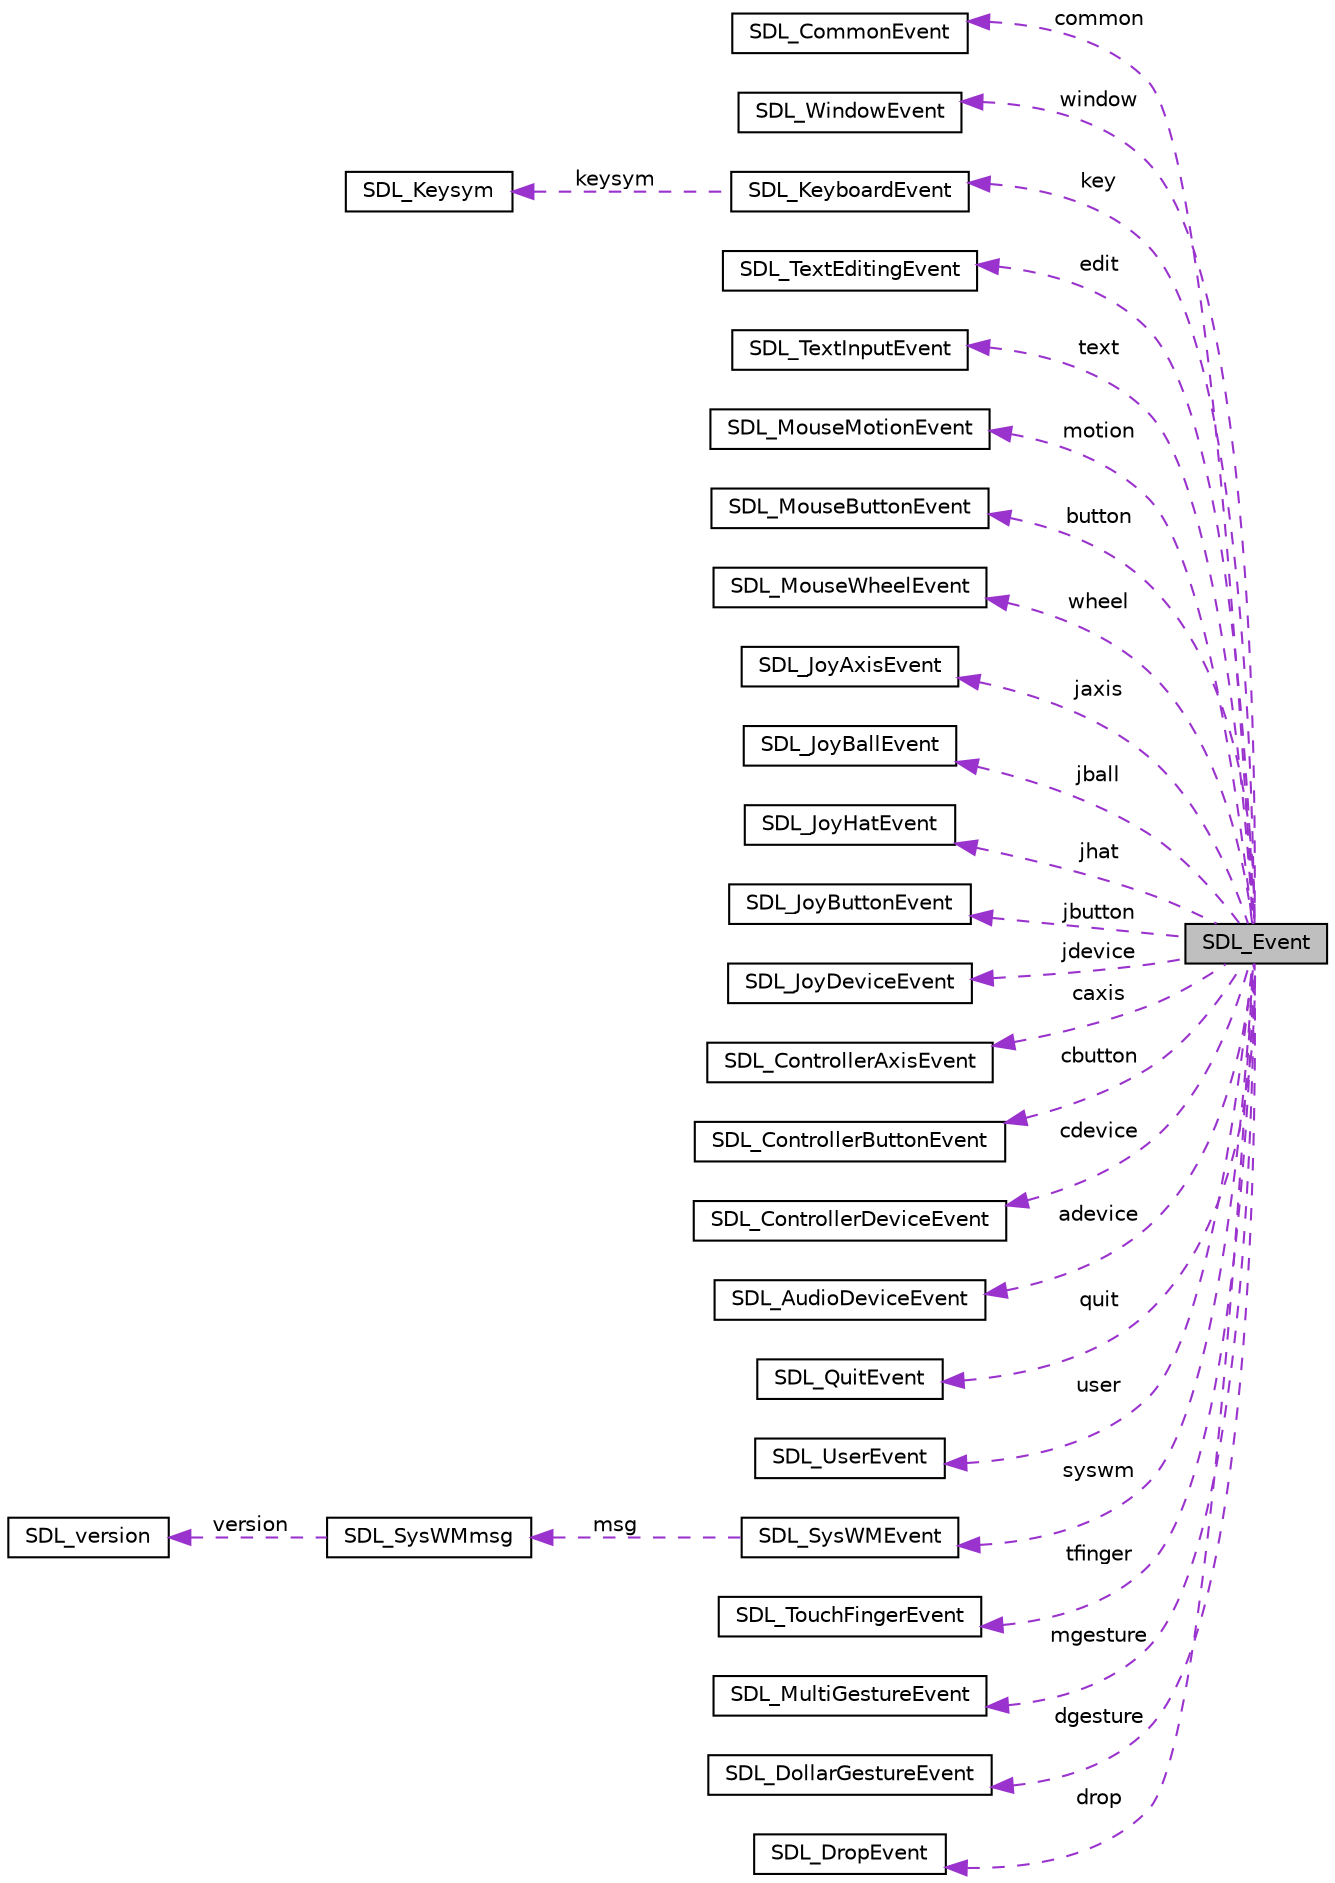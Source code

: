 digraph "SDL_Event"
{
 // LATEX_PDF_SIZE
  edge [fontname="Helvetica",fontsize="10",labelfontname="Helvetica",labelfontsize="10"];
  node [fontname="Helvetica",fontsize="10",shape=record];
  rankdir="LR";
  Node1 [label="SDL_Event",height=0.2,width=0.4,color="black", fillcolor="grey75", style="filled", fontcolor="black",tooltip="General event structure."];
  Node2 -> Node1 [dir="back",color="darkorchid3",fontsize="10",style="dashed",label=" common" ,fontname="Helvetica"];
  Node2 [label="SDL_CommonEvent",height=0.2,width=0.4,color="black", fillcolor="white", style="filled",URL="$structSDL__CommonEvent.html",tooltip="Fields shared by every event."];
  Node3 -> Node1 [dir="back",color="darkorchid3",fontsize="10",style="dashed",label=" window" ,fontname="Helvetica"];
  Node3 [label="SDL_WindowEvent",height=0.2,width=0.4,color="black", fillcolor="white", style="filled",URL="$structSDL__WindowEvent.html",tooltip="Window state change event data (event.window.*)"];
  Node4 -> Node1 [dir="back",color="darkorchid3",fontsize="10",style="dashed",label=" key" ,fontname="Helvetica"];
  Node4 [label="SDL_KeyboardEvent",height=0.2,width=0.4,color="black", fillcolor="white", style="filled",URL="$structSDL__KeyboardEvent.html",tooltip="Keyboard button event structure (event.key.*)"];
  Node5 -> Node4 [dir="back",color="darkorchid3",fontsize="10",style="dashed",label=" keysym" ,fontname="Helvetica"];
  Node5 [label="SDL_Keysym",height=0.2,width=0.4,color="black", fillcolor="white", style="filled",URL="$structSDL__Keysym.html",tooltip="The SDL keysym structure, used in key events."];
  Node6 -> Node1 [dir="back",color="darkorchid3",fontsize="10",style="dashed",label=" edit" ,fontname="Helvetica"];
  Node6 [label="SDL_TextEditingEvent",height=0.2,width=0.4,color="black", fillcolor="white", style="filled",URL="$structSDL__TextEditingEvent.html",tooltip="Keyboard text editing event structure (event.edit.*)"];
  Node7 -> Node1 [dir="back",color="darkorchid3",fontsize="10",style="dashed",label=" text" ,fontname="Helvetica"];
  Node7 [label="SDL_TextInputEvent",height=0.2,width=0.4,color="black", fillcolor="white", style="filled",URL="$structSDL__TextInputEvent.html",tooltip="Keyboard text input event structure (event.text.*)"];
  Node8 -> Node1 [dir="back",color="darkorchid3",fontsize="10",style="dashed",label=" motion" ,fontname="Helvetica"];
  Node8 [label="SDL_MouseMotionEvent",height=0.2,width=0.4,color="black", fillcolor="white", style="filled",URL="$structSDL__MouseMotionEvent.html",tooltip="Mouse motion event structure (event.motion.*)"];
  Node9 -> Node1 [dir="back",color="darkorchid3",fontsize="10",style="dashed",label=" button" ,fontname="Helvetica"];
  Node9 [label="SDL_MouseButtonEvent",height=0.2,width=0.4,color="black", fillcolor="white", style="filled",URL="$structSDL__MouseButtonEvent.html",tooltip="Mouse button event structure (event.button.*)"];
  Node10 -> Node1 [dir="back",color="darkorchid3",fontsize="10",style="dashed",label=" wheel" ,fontname="Helvetica"];
  Node10 [label="SDL_MouseWheelEvent",height=0.2,width=0.4,color="black", fillcolor="white", style="filled",URL="$structSDL__MouseWheelEvent.html",tooltip="Mouse wheel event structure (event.wheel.*)"];
  Node11 -> Node1 [dir="back",color="darkorchid3",fontsize="10",style="dashed",label=" jaxis" ,fontname="Helvetica"];
  Node11 [label="SDL_JoyAxisEvent",height=0.2,width=0.4,color="black", fillcolor="white", style="filled",URL="$structSDL__JoyAxisEvent.html",tooltip="Joystick axis motion event structure (event.jaxis.*)"];
  Node12 -> Node1 [dir="back",color="darkorchid3",fontsize="10",style="dashed",label=" jball" ,fontname="Helvetica"];
  Node12 [label="SDL_JoyBallEvent",height=0.2,width=0.4,color="black", fillcolor="white", style="filled",URL="$structSDL__JoyBallEvent.html",tooltip="Joystick trackball motion event structure (event.jball.*)"];
  Node13 -> Node1 [dir="back",color="darkorchid3",fontsize="10",style="dashed",label=" jhat" ,fontname="Helvetica"];
  Node13 [label="SDL_JoyHatEvent",height=0.2,width=0.4,color="black", fillcolor="white", style="filled",URL="$structSDL__JoyHatEvent.html",tooltip="Joystick hat position change event structure (event.jhat.*)"];
  Node14 -> Node1 [dir="back",color="darkorchid3",fontsize="10",style="dashed",label=" jbutton" ,fontname="Helvetica"];
  Node14 [label="SDL_JoyButtonEvent",height=0.2,width=0.4,color="black", fillcolor="white", style="filled",URL="$structSDL__JoyButtonEvent.html",tooltip="Joystick button event structure (event.jbutton.*)"];
  Node15 -> Node1 [dir="back",color="darkorchid3",fontsize="10",style="dashed",label=" jdevice" ,fontname="Helvetica"];
  Node15 [label="SDL_JoyDeviceEvent",height=0.2,width=0.4,color="black", fillcolor="white", style="filled",URL="$structSDL__JoyDeviceEvent.html",tooltip="Joystick device event structure (event.jdevice.*)"];
  Node16 -> Node1 [dir="back",color="darkorchid3",fontsize="10",style="dashed",label=" caxis" ,fontname="Helvetica"];
  Node16 [label="SDL_ControllerAxisEvent",height=0.2,width=0.4,color="black", fillcolor="white", style="filled",URL="$structSDL__ControllerAxisEvent.html",tooltip="Game controller axis motion event structure (event.caxis.*)"];
  Node17 -> Node1 [dir="back",color="darkorchid3",fontsize="10",style="dashed",label=" cbutton" ,fontname="Helvetica"];
  Node17 [label="SDL_ControllerButtonEvent",height=0.2,width=0.4,color="black", fillcolor="white", style="filled",URL="$structSDL__ControllerButtonEvent.html",tooltip="Game controller button event structure (event.cbutton.*)"];
  Node18 -> Node1 [dir="back",color="darkorchid3",fontsize="10",style="dashed",label=" cdevice" ,fontname="Helvetica"];
  Node18 [label="SDL_ControllerDeviceEvent",height=0.2,width=0.4,color="black", fillcolor="white", style="filled",URL="$structSDL__ControllerDeviceEvent.html",tooltip="Controller device event structure (event.cdevice.*)"];
  Node19 -> Node1 [dir="back",color="darkorchid3",fontsize="10",style="dashed",label=" adevice" ,fontname="Helvetica"];
  Node19 [label="SDL_AudioDeviceEvent",height=0.2,width=0.4,color="black", fillcolor="white", style="filled",URL="$structSDL__AudioDeviceEvent.html",tooltip="Audio device event structure (event.adevice.*)"];
  Node20 -> Node1 [dir="back",color="darkorchid3",fontsize="10",style="dashed",label=" quit" ,fontname="Helvetica"];
  Node20 [label="SDL_QuitEvent",height=0.2,width=0.4,color="black", fillcolor="white", style="filled",URL="$structSDL__QuitEvent.html",tooltip="The \"quit requested\" event."];
  Node21 -> Node1 [dir="back",color="darkorchid3",fontsize="10",style="dashed",label=" user" ,fontname="Helvetica"];
  Node21 [label="SDL_UserEvent",height=0.2,width=0.4,color="black", fillcolor="white", style="filled",URL="$structSDL__UserEvent.html",tooltip="A user-defined event type (event.user.*)"];
  Node22 -> Node1 [dir="back",color="darkorchid3",fontsize="10",style="dashed",label=" syswm" ,fontname="Helvetica"];
  Node22 [label="SDL_SysWMEvent",height=0.2,width=0.4,color="black", fillcolor="white", style="filled",URL="$structSDL__SysWMEvent.html",tooltip="A video driver dependent system event (event.syswm.*) This event is disabled by default,..."];
  Node23 -> Node22 [dir="back",color="darkorchid3",fontsize="10",style="dashed",label=" msg" ,fontname="Helvetica"];
  Node23 [label="SDL_SysWMmsg",height=0.2,width=0.4,color="black", fillcolor="white", style="filled",URL="$structSDL__SysWMmsg.html",tooltip=" "];
  Node24 -> Node23 [dir="back",color="darkorchid3",fontsize="10",style="dashed",label=" version" ,fontname="Helvetica"];
  Node24 [label="SDL_version",height=0.2,width=0.4,color="black", fillcolor="white", style="filled",URL="$structSDL__version.html",tooltip="Information the version of SDL in use."];
  Node25 -> Node1 [dir="back",color="darkorchid3",fontsize="10",style="dashed",label=" tfinger" ,fontname="Helvetica"];
  Node25 [label="SDL_TouchFingerEvent",height=0.2,width=0.4,color="black", fillcolor="white", style="filled",URL="$structSDL__TouchFingerEvent.html",tooltip="Touch finger event structure (event.tfinger.*)"];
  Node26 -> Node1 [dir="back",color="darkorchid3",fontsize="10",style="dashed",label=" mgesture" ,fontname="Helvetica"];
  Node26 [label="SDL_MultiGestureEvent",height=0.2,width=0.4,color="black", fillcolor="white", style="filled",URL="$structSDL__MultiGestureEvent.html",tooltip="Multiple Finger Gesture Event (event.mgesture.*)"];
  Node27 -> Node1 [dir="back",color="darkorchid3",fontsize="10",style="dashed",label=" dgesture" ,fontname="Helvetica"];
  Node27 [label="SDL_DollarGestureEvent",height=0.2,width=0.4,color="black", fillcolor="white", style="filled",URL="$structSDL__DollarGestureEvent.html",tooltip="Dollar Gesture Event (event.dgesture.*)"];
  Node28 -> Node1 [dir="back",color="darkorchid3",fontsize="10",style="dashed",label=" drop" ,fontname="Helvetica"];
  Node28 [label="SDL_DropEvent",height=0.2,width=0.4,color="black", fillcolor="white", style="filled",URL="$structSDL__DropEvent.html",tooltip="An event used to request a file open by the system (event.drop.*) This event is enabled by default,..."];
}
